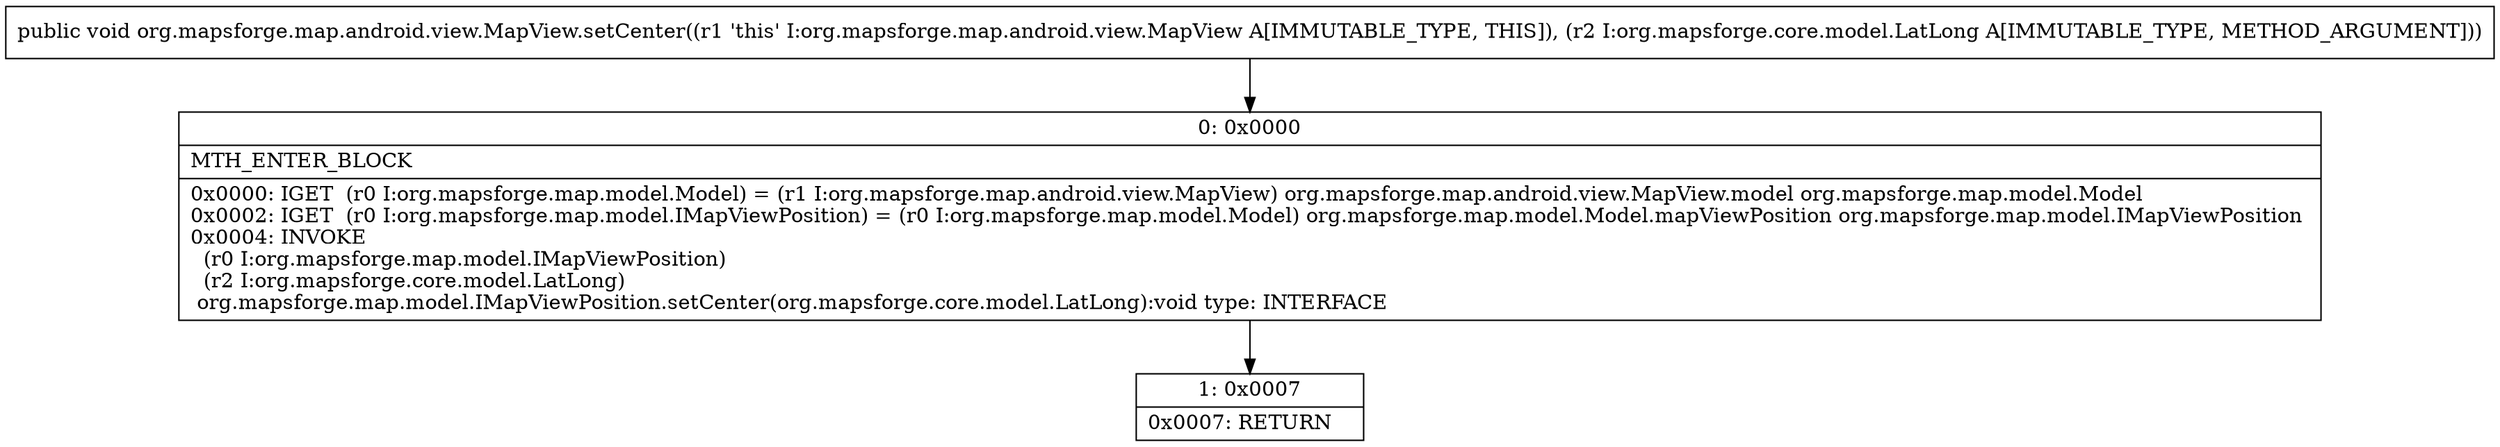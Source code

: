 digraph "CFG fororg.mapsforge.map.android.view.MapView.setCenter(Lorg\/mapsforge\/core\/model\/LatLong;)V" {
Node_0 [shape=record,label="{0\:\ 0x0000|MTH_ENTER_BLOCK\l|0x0000: IGET  (r0 I:org.mapsforge.map.model.Model) = (r1 I:org.mapsforge.map.android.view.MapView) org.mapsforge.map.android.view.MapView.model org.mapsforge.map.model.Model \l0x0002: IGET  (r0 I:org.mapsforge.map.model.IMapViewPosition) = (r0 I:org.mapsforge.map.model.Model) org.mapsforge.map.model.Model.mapViewPosition org.mapsforge.map.model.IMapViewPosition \l0x0004: INVOKE  \l  (r0 I:org.mapsforge.map.model.IMapViewPosition)\l  (r2 I:org.mapsforge.core.model.LatLong)\l org.mapsforge.map.model.IMapViewPosition.setCenter(org.mapsforge.core.model.LatLong):void type: INTERFACE \l}"];
Node_1 [shape=record,label="{1\:\ 0x0007|0x0007: RETURN   \l}"];
MethodNode[shape=record,label="{public void org.mapsforge.map.android.view.MapView.setCenter((r1 'this' I:org.mapsforge.map.android.view.MapView A[IMMUTABLE_TYPE, THIS]), (r2 I:org.mapsforge.core.model.LatLong A[IMMUTABLE_TYPE, METHOD_ARGUMENT])) }"];
MethodNode -> Node_0;
Node_0 -> Node_1;
}

